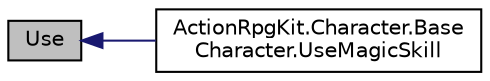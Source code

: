 digraph "Use"
{
 // INTERACTIVE_SVG=YES
  edge [fontname="Helvetica",fontsize="10",labelfontname="Helvetica",labelfontsize="10"];
  node [fontname="Helvetica",fontsize="10",shape=record];
  rankdir="LR";
  Node1 [label="Use",height=0.2,width=0.4,color="black", fillcolor="grey75", style="filled", fontcolor="black"];
  Node1 -> Node2 [dir="back",color="midnightblue",fontsize="10",style="solid",fontname="Helvetica"];
  Node2 [label="ActionRpgKit.Character.Base\lCharacter.UseMagicSkill",height=0.2,width=0.4,color="black", fillcolor="white", style="filled",URL="$d9/d5c/class_action_rpg_kit_1_1_character_1_1_base_character.xhtml#a3600fb9e5435e3769e23d2d6774a223c",tooltip="Triggers the use of the Skill"];
}
